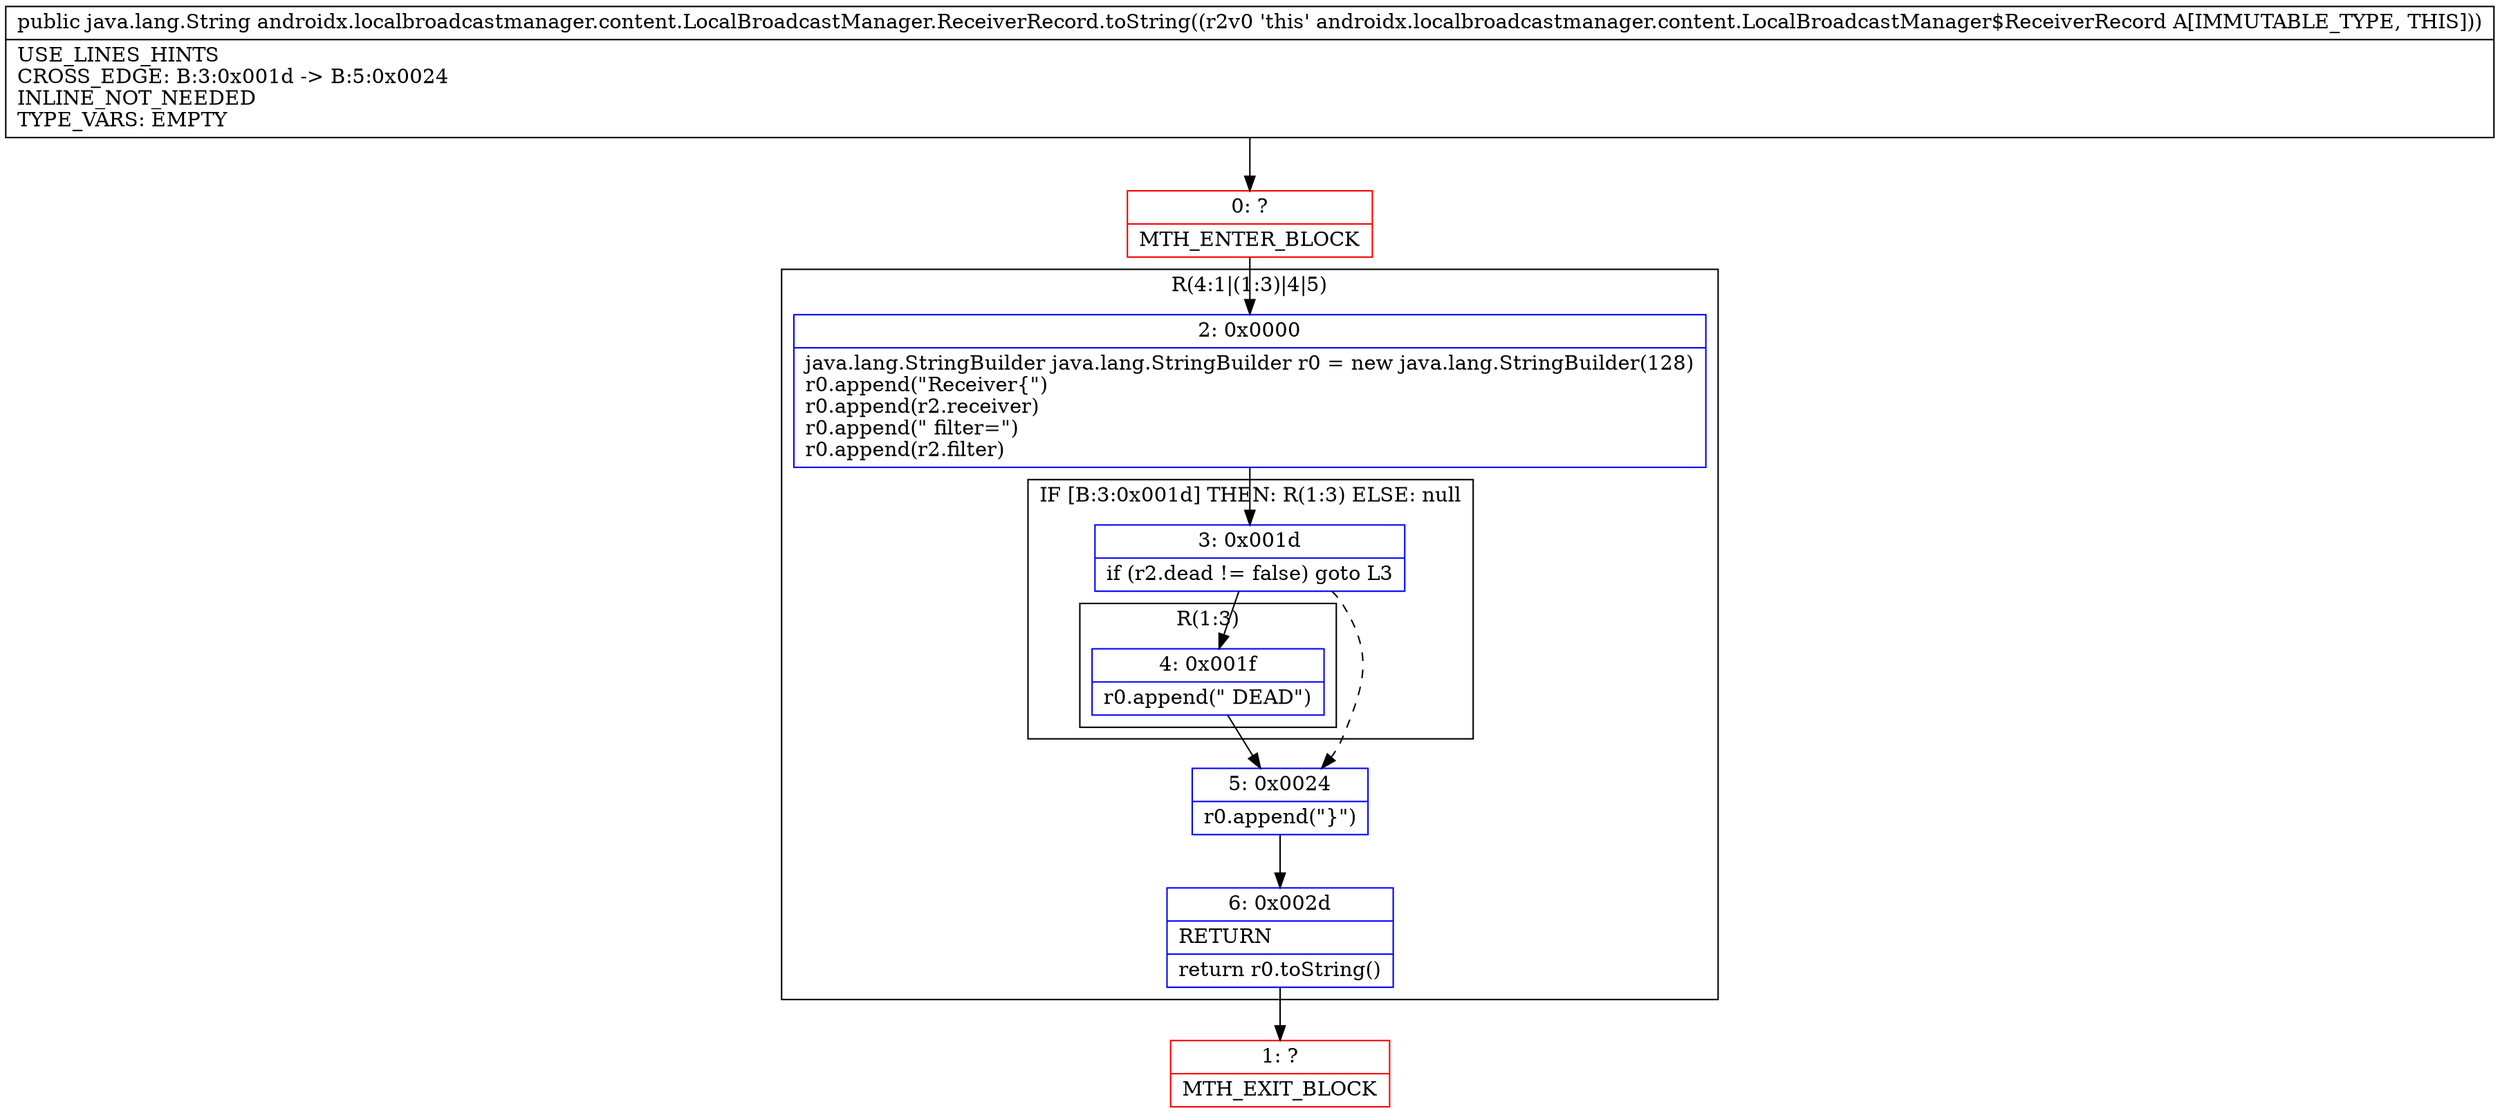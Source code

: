 digraph "CFG forandroidx.localbroadcastmanager.content.LocalBroadcastManager.ReceiverRecord.toString()Ljava\/lang\/String;" {
subgraph cluster_Region_1737894974 {
label = "R(4:1|(1:3)|4|5)";
node [shape=record,color=blue];
Node_2 [shape=record,label="{2\:\ 0x0000|java.lang.StringBuilder java.lang.StringBuilder r0 = new java.lang.StringBuilder(128)\lr0.append(\"Receiver\{\")\lr0.append(r2.receiver)\lr0.append(\" filter=\")\lr0.append(r2.filter)\l}"];
subgraph cluster_IfRegion_1343724254 {
label = "IF [B:3:0x001d] THEN: R(1:3) ELSE: null";
node [shape=record,color=blue];
Node_3 [shape=record,label="{3\:\ 0x001d|if (r2.dead != false) goto L3\l}"];
subgraph cluster_Region_2009023235 {
label = "R(1:3)";
node [shape=record,color=blue];
Node_4 [shape=record,label="{4\:\ 0x001f|r0.append(\" DEAD\")\l}"];
}
}
Node_5 [shape=record,label="{5\:\ 0x0024|r0.append(\"\}\")\l}"];
Node_6 [shape=record,label="{6\:\ 0x002d|RETURN\l|return r0.toString()\l}"];
}
Node_0 [shape=record,color=red,label="{0\:\ ?|MTH_ENTER_BLOCK\l}"];
Node_1 [shape=record,color=red,label="{1\:\ ?|MTH_EXIT_BLOCK\l}"];
MethodNode[shape=record,label="{public java.lang.String androidx.localbroadcastmanager.content.LocalBroadcastManager.ReceiverRecord.toString((r2v0 'this' androidx.localbroadcastmanager.content.LocalBroadcastManager$ReceiverRecord A[IMMUTABLE_TYPE, THIS]))  | USE_LINES_HINTS\lCROSS_EDGE: B:3:0x001d \-\> B:5:0x0024\lINLINE_NOT_NEEDED\lTYPE_VARS: EMPTY\l}"];
MethodNode -> Node_0;Node_2 -> Node_3;
Node_3 -> Node_4;
Node_3 -> Node_5[style=dashed];
Node_4 -> Node_5;
Node_5 -> Node_6;
Node_6 -> Node_1;
Node_0 -> Node_2;
}

